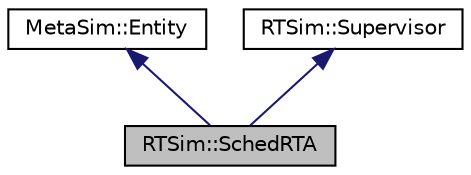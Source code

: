 digraph "RTSim::SchedRTA"
{
  edge [fontname="Helvetica",fontsize="10",labelfontname="Helvetica",labelfontsize="10"];
  node [fontname="Helvetica",fontsize="10",shape=record];
  Node0 [label="RTSim::SchedRTA",height=0.2,width=0.4,color="black", fillcolor="grey75", style="filled", fontcolor="black"];
  Node1 -> Node0 [dir="back",color="midnightblue",fontsize="10",style="solid",fontname="Helvetica"];
  Node1 [label="MetaSim::Entity",height=0.2,width=0.4,color="black", fillcolor="white", style="filled",URL="$classMetaSim_1_1Entity.html"];
  Node2 -> Node0 [dir="back",color="midnightblue",fontsize="10",style="solid",fontname="Helvetica"];
  Node2 [label="RTSim::Supervisor",height=0.2,width=0.4,color="black", fillcolor="white", style="filled",URL="$classRTSim_1_1Supervisor.html"];
}
